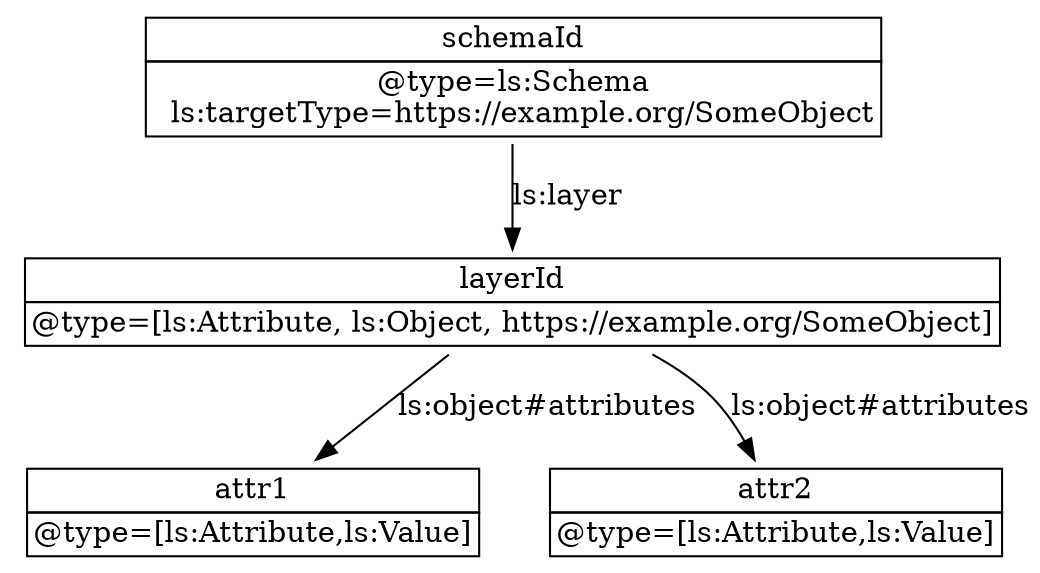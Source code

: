 digraph g {


  node[color="black",fontcolor="black",shape="plaintext"];
  edge[color="black",fontcolor="black"];

  schemaRoot [ label=<
  <table border="0" cellborder="1" cellspacing="0">
  <tr><td>schemaId</td></tr>
  <tr><td>@type=ls:Schema<br/>
  ls:targetType=https://example.org/SomeObject</td></tr>
  </table>>];
  
  layerRoot [ label=<
  <table border="0" cellborder="1" cellspacing="0">
  <tr><td>layerId</td></tr>
  <tr><td>@type=[ls:Attribute, ls:Object, https://example.org/SomeObject]</td></tr>
  </table>>];

  attribute1 [ label=<
  <table border="0" cellborder="1" cellspacing="0">
  <tr><td>attr1</td></tr>
  <tr><td>@type=[ls:Attribute,ls:Value]</td></tr>
  </table>>];
  attribute2 [ label=<
  <table border="0" cellborder="1" cellspacing="0">
  <tr><td>attr2</td></tr>
  <tr><td>@type=[ls:Attribute,ls:Value]</td></tr>
  </table>>];

  schemaRoot -> layerRoot [ label="ls:layer"];
  layerRoot -> attribute1 [  label="ls:object#attributes"];
  layerRoot -> attribute2 [  label="ls:object#attributes"];
}